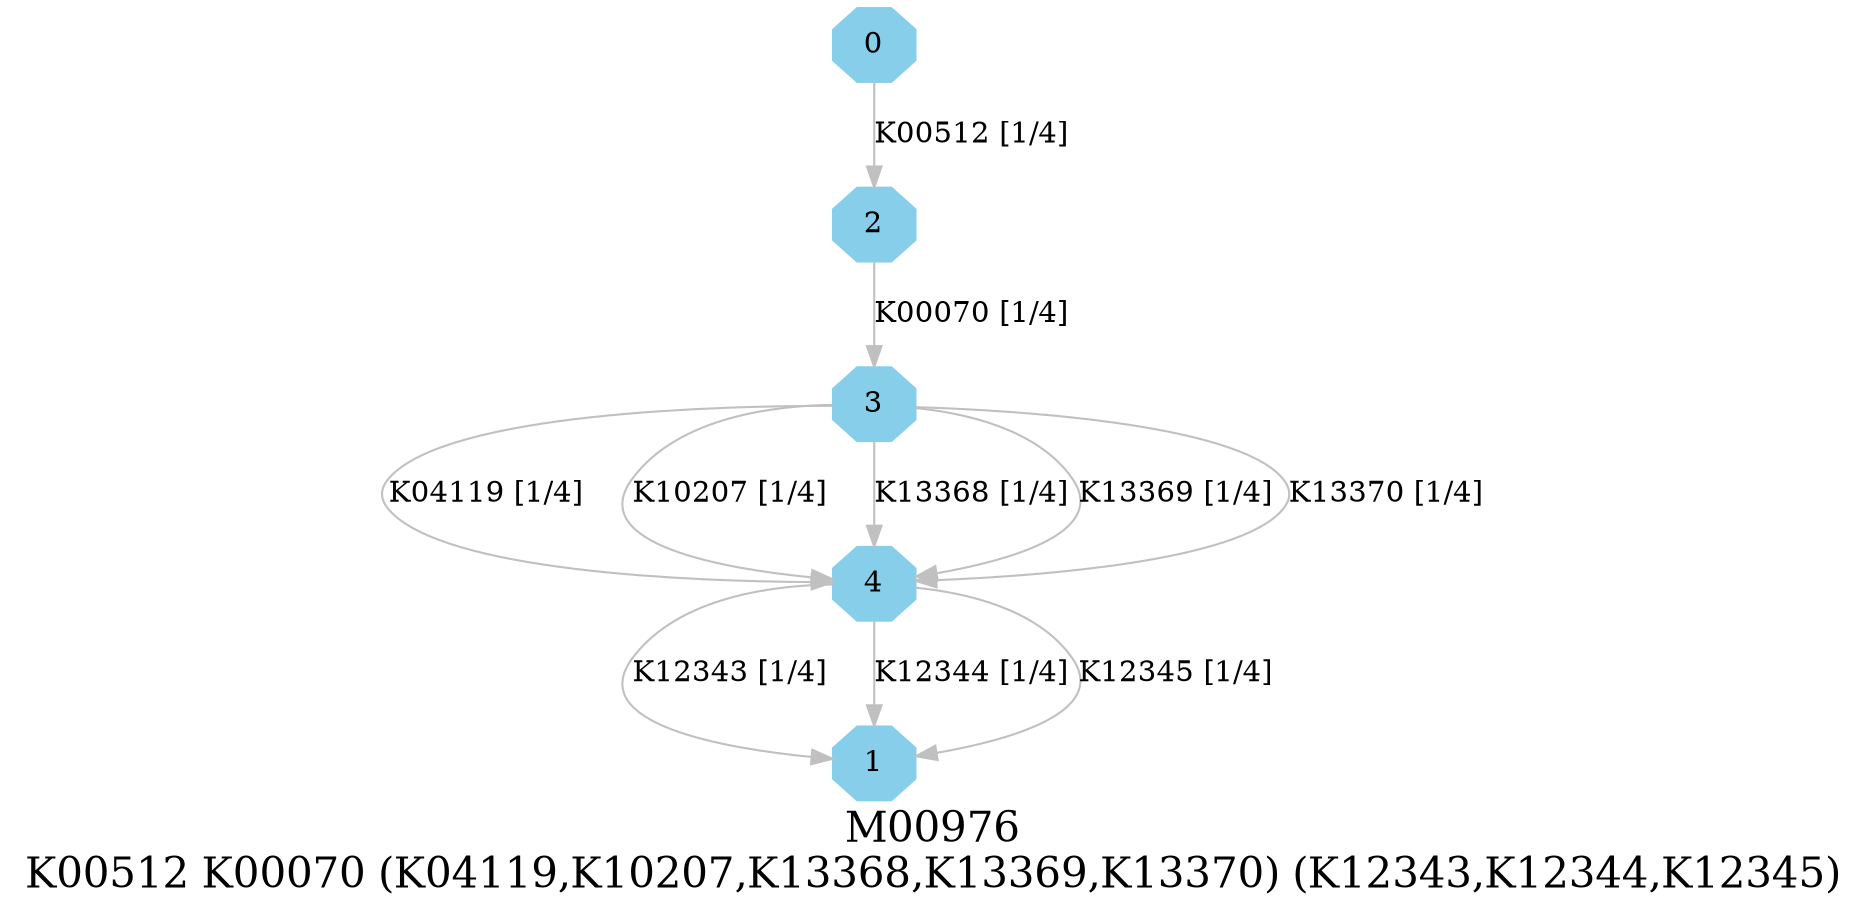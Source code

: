 digraph G {
graph [label="M00976
K00512 K00070 (K04119,K10207,K13368,K13369,K13370) (K12343,K12344,K12345)",fontsize=20];
node [shape=box,style=filled];
edge [len=3,color=grey];
{node [width=.3,height=.3,shape=octagon,style=filled,color=skyblue] 0 1 2 3 4 }
0 -> 2 [label="K00512 [1/4]"];
2 -> 3 [label="K00070 [1/4]"];
3 -> 4 [label="K04119 [1/4]"];
3 -> 4 [label="K10207 [1/4]"];
3 -> 4 [label="K13368 [1/4]"];
3 -> 4 [label="K13369 [1/4]"];
3 -> 4 [label="K13370 [1/4]"];
4 -> 1 [label="K12343 [1/4]"];
4 -> 1 [label="K12344 [1/4]"];
4 -> 1 [label="K12345 [1/4]"];
}